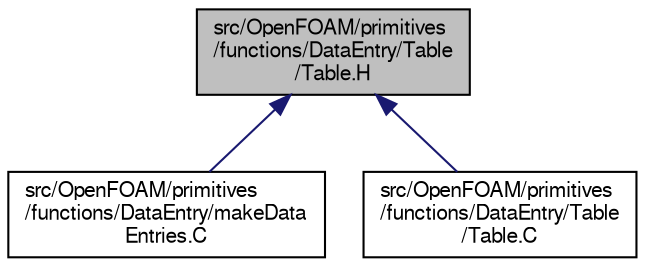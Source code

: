 digraph "src/OpenFOAM/primitives/functions/DataEntry/Table/Table.H"
{
  bgcolor="transparent";
  edge [fontname="FreeSans",fontsize="10",labelfontname="FreeSans",labelfontsize="10"];
  node [fontname="FreeSans",fontsize="10",shape=record];
  Node114 [label="src/OpenFOAM/primitives\l/functions/DataEntry/Table\l/Table.H",height=0.2,width=0.4,color="black", fillcolor="grey75", style="filled", fontcolor="black"];
  Node114 -> Node115 [dir="back",color="midnightblue",fontsize="10",style="solid",fontname="FreeSans"];
  Node115 [label="src/OpenFOAM/primitives\l/functions/DataEntry/makeData\lEntries.C",height=0.2,width=0.4,color="black",URL="$a12254.html"];
  Node114 -> Node116 [dir="back",color="midnightblue",fontsize="10",style="solid",fontname="FreeSans"];
  Node116 [label="src/OpenFOAM/primitives\l/functions/DataEntry/Table\l/Table.C",height=0.2,width=0.4,color="black",URL="$a12266.html"];
}

